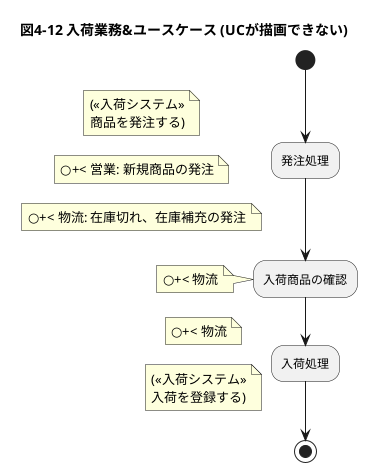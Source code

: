 @startuml
title 図4-12 入荷業務&ユースケース (UCが描画できない)
start
:発注処理;
note left: (<<入荷システム>>\n商品を発注する)
note left: ○+< 営業: 新規商品の発注
note left: ○+< 物流: 在庫切れ、在庫補充の発注
:入荷商品の確認;
note left: ○+< 物流
:入荷処理;
note left: ○+< 物流
note left: (<<入荷システム>>\n入荷を登録する)
stop
@enduml
